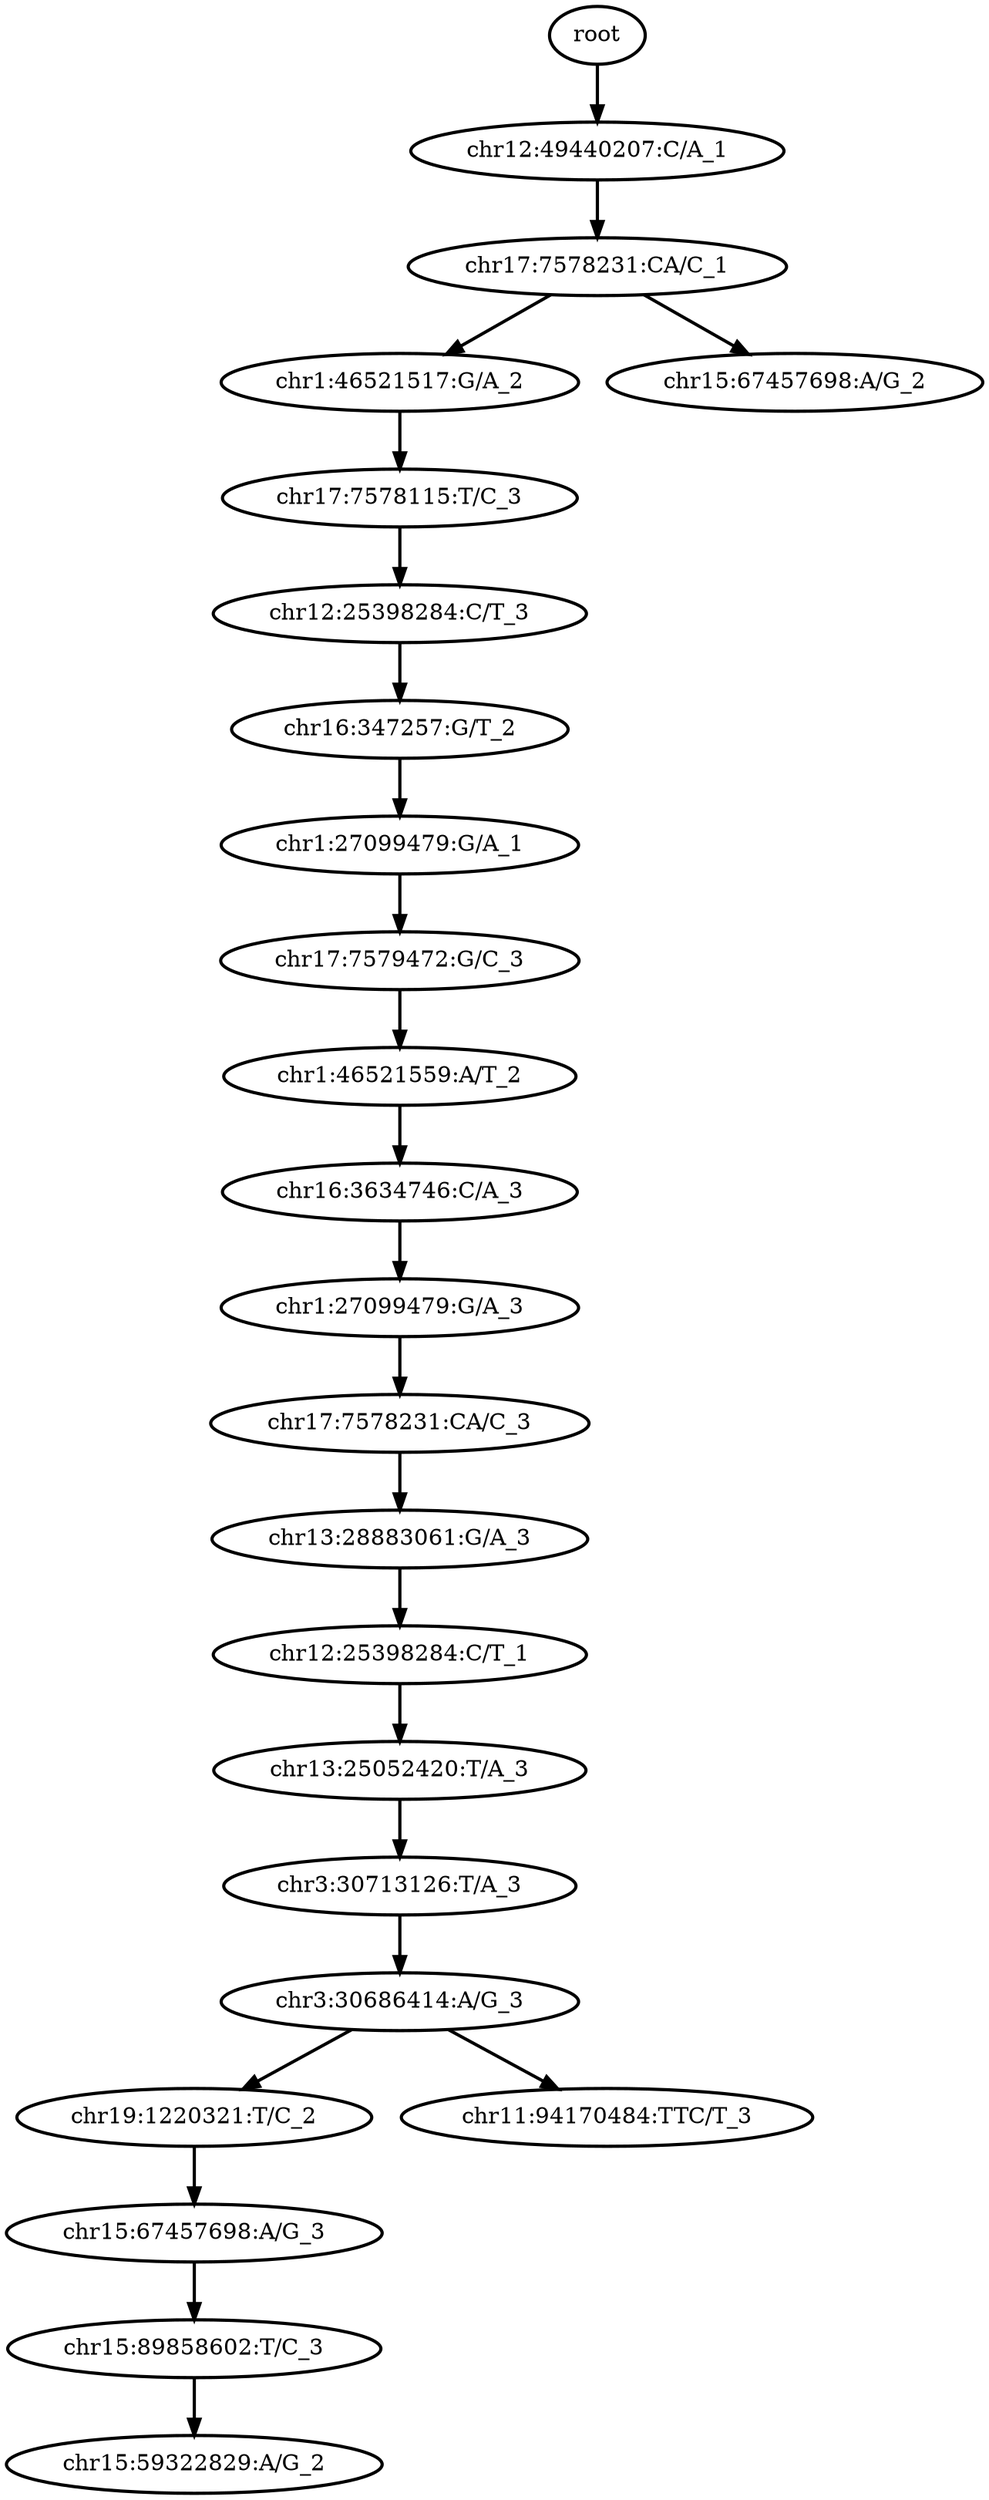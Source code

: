 digraph N {
	overlap="false"
	rankdir="TB"
	0 [label="root", style="bold"];
	1 [label="chr12:49440207:C/A_1", style="bold"];
	2 [label="chr17:7578231:CA/C_1", style="bold"];
	3 [label="chr1:46521517:G/A_2", style="bold"];
	4 [label="chr17:7578115:T/C_3", style="bold"];
	5 [label="chr12:25398284:C/T_3", style="bold"];
	6 [label="chr16:347257:G/T_2", style="bold"];
	7 [label="chr1:27099479:G/A_1", style="bold"];
	8 [label="chr17:7579472:G/C_3", style="bold"];
	9 [label="chr1:46521559:A/T_2", style="bold"];
	10 [label="chr16:3634746:C/A_3", style="bold"];
	11 [label="chr1:27099479:G/A_3", style="bold"];
	12 [label="chr17:7578231:CA/C_3", style="bold"];
	13 [label="chr13:28883061:G/A_3", style="bold"];
	14 [label="chr12:25398284:C/T_1", style="bold"];
	15 [label="chr13:25052420:T/A_3", style="bold"];
	16 [label="chr3:30713126:T/A_3", style="bold"];
	17 [label="chr3:30686414:A/G_3", style="bold"];
	18 [label="chr19:1220321:T/C_2", style="bold"];
	19 [label="chr15:67457698:A/G_3", style="bold"];
	20 [label="chr15:89858602:T/C_3", style="bold"];
	21 [label="chr15:59322829:A/G_2", style="bold"];
	22 [label="chr11:94170484:TTC/T_3", style="bold"];
	23 [label="chr15:67457698:A/G_2", style="bold"];
	0 -> 1 [style="bold"];
	1 -> 2 [style="bold"];
	2 -> 3 [style="bold"];
	2 -> 23 [style="bold"];
	3 -> 4 [style="bold"];
	4 -> 5 [style="bold"];
	5 -> 6 [style="bold"];
	6 -> 7 [style="bold"];
	7 -> 8 [style="bold"];
	8 -> 9 [style="bold"];
	9 -> 10 [style="bold"];
	10 -> 11 [style="bold"];
	11 -> 12 [style="bold"];
	12 -> 13 [style="bold"];
	13 -> 14 [style="bold"];
	14 -> 15 [style="bold"];
	15 -> 16 [style="bold"];
	16 -> 17 [style="bold"];
	17 -> 18 [style="bold"];
	17 -> 22 [style="bold"];
	18 -> 19 [style="bold"];
	19 -> 20 [style="bold"];
	20 -> 21 [style="bold"];
}